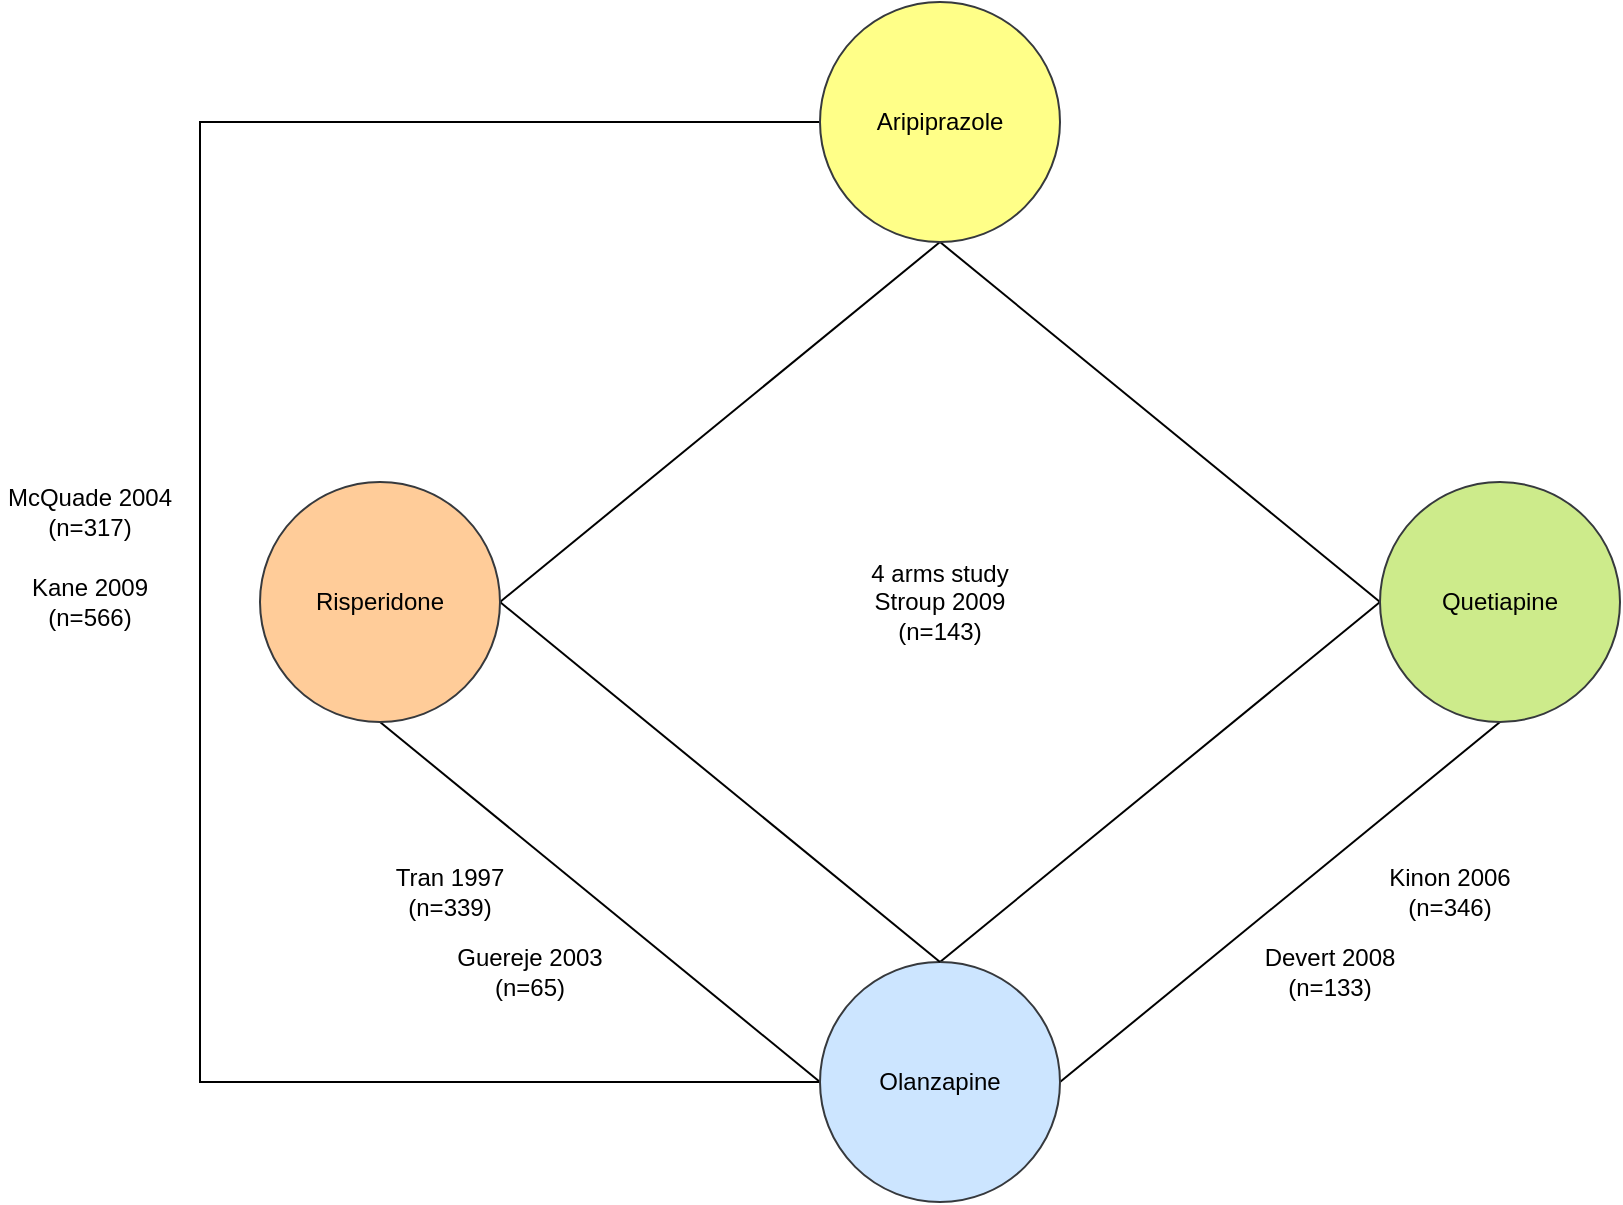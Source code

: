 <mxfile version="16.6.6" type="device"><diagram id="sRKKv4ECFefVTUs-rbTJ" name="Page-1"><mxGraphModel dx="1673" dy="868" grid="1" gridSize="10" guides="1" tooltips="1" connect="1" arrows="1" fold="1" page="1" pageScale="1" pageWidth="810" pageHeight="600" math="0" shadow="0"><root><mxCell id="0"/><mxCell id="1" parent="0"/><mxCell id="WUkwF3_UhK7aUVjzT-Q2-52" style="edgeStyle=none;rounded=0;orthogonalLoop=1;jettySize=auto;html=1;exitX=1;exitY=0.5;exitDx=0;exitDy=0;endArrow=none;endFill=0;entryX=0.5;entryY=1;entryDx=0;entryDy=0;" edge="1" parent="1" source="WUkwF3_UhK7aUVjzT-Q2-36" target="WUkwF3_UhK7aUVjzT-Q2-38"><mxGeometry relative="1" as="geometry"/></mxCell><mxCell id="WUkwF3_UhK7aUVjzT-Q2-53" style="edgeStyle=none;rounded=0;orthogonalLoop=1;jettySize=auto;html=1;exitX=0;exitY=0.5;exitDx=0;exitDy=0;endArrow=none;endFill=0;entryX=0.5;entryY=1;entryDx=0;entryDy=0;" edge="1" parent="1" source="WUkwF3_UhK7aUVjzT-Q2-36" target="WUkwF3_UhK7aUVjzT-Q2-40"><mxGeometry relative="1" as="geometry"/></mxCell><mxCell id="WUkwF3_UhK7aUVjzT-Q2-61" style="edgeStyle=none;rounded=0;orthogonalLoop=1;jettySize=auto;html=1;exitX=0.5;exitY=0;exitDx=0;exitDy=0;endArrow=none;endFill=0;entryX=0;entryY=0.5;entryDx=0;entryDy=0;" edge="1" parent="1" source="WUkwF3_UhK7aUVjzT-Q2-36" target="WUkwF3_UhK7aUVjzT-Q2-38"><mxGeometry relative="1" as="geometry"><mxPoint x="600" y="330" as="targetPoint"/></mxGeometry></mxCell><mxCell id="WUkwF3_UhK7aUVjzT-Q2-68" style="edgeStyle=none;rounded=0;orthogonalLoop=1;jettySize=auto;html=1;exitX=0;exitY=0.5;exitDx=0;exitDy=0;endArrow=none;endFill=0;entryX=0;entryY=0.5;entryDx=0;entryDy=0;" edge="1" parent="1" source="WUkwF3_UhK7aUVjzT-Q2-36" target="WUkwF3_UhK7aUVjzT-Q2-42"><mxGeometry relative="1" as="geometry"><mxPoint x="10" y="540" as="targetPoint"/><Array as="points"><mxPoint x="100" y="540"/><mxPoint x="100" y="60"/></Array></mxGeometry></mxCell><mxCell id="WUkwF3_UhK7aUVjzT-Q2-36" value="Olanzapine" style="ellipse;whiteSpace=wrap;html=1;aspect=fixed;fillColor=#cce5ff;strokeColor=#36393d;" vertex="1" parent="1"><mxGeometry x="410" y="480" width="120" height="120" as="geometry"/></mxCell><mxCell id="WUkwF3_UhK7aUVjzT-Q2-62" style="edgeStyle=none;rounded=0;orthogonalLoop=1;jettySize=auto;html=1;entryX=0.5;entryY=1;entryDx=0;entryDy=0;endArrow=none;endFill=0;exitX=0;exitY=0.5;exitDx=0;exitDy=0;" edge="1" parent="1" source="WUkwF3_UhK7aUVjzT-Q2-38" target="WUkwF3_UhK7aUVjzT-Q2-42"><mxGeometry relative="1" as="geometry"><mxPoint x="710" y="250" as="sourcePoint"/></mxGeometry></mxCell><mxCell id="WUkwF3_UhK7aUVjzT-Q2-38" value="Quetiapine" style="ellipse;whiteSpace=wrap;html=1;aspect=fixed;fillColor=#cdeb8b;strokeColor=#36393d;" vertex="1" parent="1"><mxGeometry x="690" y="240" width="120" height="120" as="geometry"/></mxCell><mxCell id="WUkwF3_UhK7aUVjzT-Q2-59" style="edgeStyle=none;rounded=0;orthogonalLoop=1;jettySize=auto;html=1;exitX=1;exitY=0.5;exitDx=0;exitDy=0;entryX=0.5;entryY=1;entryDx=0;entryDy=0;endArrow=none;endFill=0;" edge="1" parent="1" source="WUkwF3_UhK7aUVjzT-Q2-40" target="WUkwF3_UhK7aUVjzT-Q2-42"><mxGeometry relative="1" as="geometry"/></mxCell><mxCell id="WUkwF3_UhK7aUVjzT-Q2-60" style="edgeStyle=none;rounded=0;orthogonalLoop=1;jettySize=auto;html=1;exitX=1;exitY=0.5;exitDx=0;exitDy=0;entryX=0.5;entryY=0;entryDx=0;entryDy=0;endArrow=none;endFill=0;" edge="1" parent="1" source="WUkwF3_UhK7aUVjzT-Q2-40" target="WUkwF3_UhK7aUVjzT-Q2-36"><mxGeometry relative="1" as="geometry"/></mxCell><mxCell id="WUkwF3_UhK7aUVjzT-Q2-40" value="Risperidone" style="ellipse;whiteSpace=wrap;html=1;aspect=fixed;fillColor=#ffcc99;strokeColor=#36393d;" vertex="1" parent="1"><mxGeometry x="130" y="240" width="120" height="120" as="geometry"/></mxCell><mxCell id="WUkwF3_UhK7aUVjzT-Q2-42" value="Aripiprazole" style="ellipse;whiteSpace=wrap;html=1;aspect=fixed;fillColor=#ffff88;strokeColor=#36393d;" vertex="1" parent="1"><mxGeometry x="410" width="120" height="120" as="geometry"/></mxCell><mxCell id="WUkwF3_UhK7aUVjzT-Q2-64" value="4 arms study&lt;br&gt;Stroup 2009&lt;br&gt;(n=143)" style="text;html=1;strokeColor=none;fillColor=none;align=center;verticalAlign=middle;whiteSpace=wrap;rounded=0;" vertex="1" parent="1"><mxGeometry x="430" y="285" width="80" height="30" as="geometry"/></mxCell><mxCell id="WUkwF3_UhK7aUVjzT-Q2-65" value="Devert 2008 (n=133)" style="text;html=1;strokeColor=none;fillColor=none;align=center;verticalAlign=middle;whiteSpace=wrap;rounded=0;" vertex="1" parent="1"><mxGeometry x="620" y="470" width="90" height="30" as="geometry"/></mxCell><mxCell id="WUkwF3_UhK7aUVjzT-Q2-66" value="Kinon 2006&lt;br&gt;(n=346)" style="text;html=1;strokeColor=none;fillColor=none;align=center;verticalAlign=middle;whiteSpace=wrap;rounded=0;" vertex="1" parent="1"><mxGeometry x="680" y="430" width="90" height="30" as="geometry"/></mxCell><mxCell id="WUkwF3_UhK7aUVjzT-Q2-69" value="Tran 1997&lt;br&gt;(n=339)" style="text;html=1;strokeColor=none;fillColor=none;align=center;verticalAlign=middle;whiteSpace=wrap;rounded=0;" vertex="1" parent="1"><mxGeometry x="180" y="430" width="90" height="30" as="geometry"/></mxCell><mxCell id="WUkwF3_UhK7aUVjzT-Q2-70" value="Guereje 2003&lt;br&gt;(n=65)" style="text;html=1;strokeColor=none;fillColor=none;align=center;verticalAlign=middle;whiteSpace=wrap;rounded=0;" vertex="1" parent="1"><mxGeometry x="220" y="470" width="90" height="30" as="geometry"/></mxCell><mxCell id="WUkwF3_UhK7aUVjzT-Q2-71" value="McQuade 2004&lt;br&gt;(n=317)" style="text;html=1;strokeColor=none;fillColor=none;align=center;verticalAlign=middle;whiteSpace=wrap;rounded=0;" vertex="1" parent="1"><mxGeometry y="240" width="90" height="30" as="geometry"/></mxCell><mxCell id="WUkwF3_UhK7aUVjzT-Q2-72" value="Kane 2009&lt;br&gt;(n=566)" style="text;html=1;strokeColor=none;fillColor=none;align=center;verticalAlign=middle;whiteSpace=wrap;rounded=0;" vertex="1" parent="1"><mxGeometry y="285" width="90" height="30" as="geometry"/></mxCell></root></mxGraphModel></diagram></mxfile>